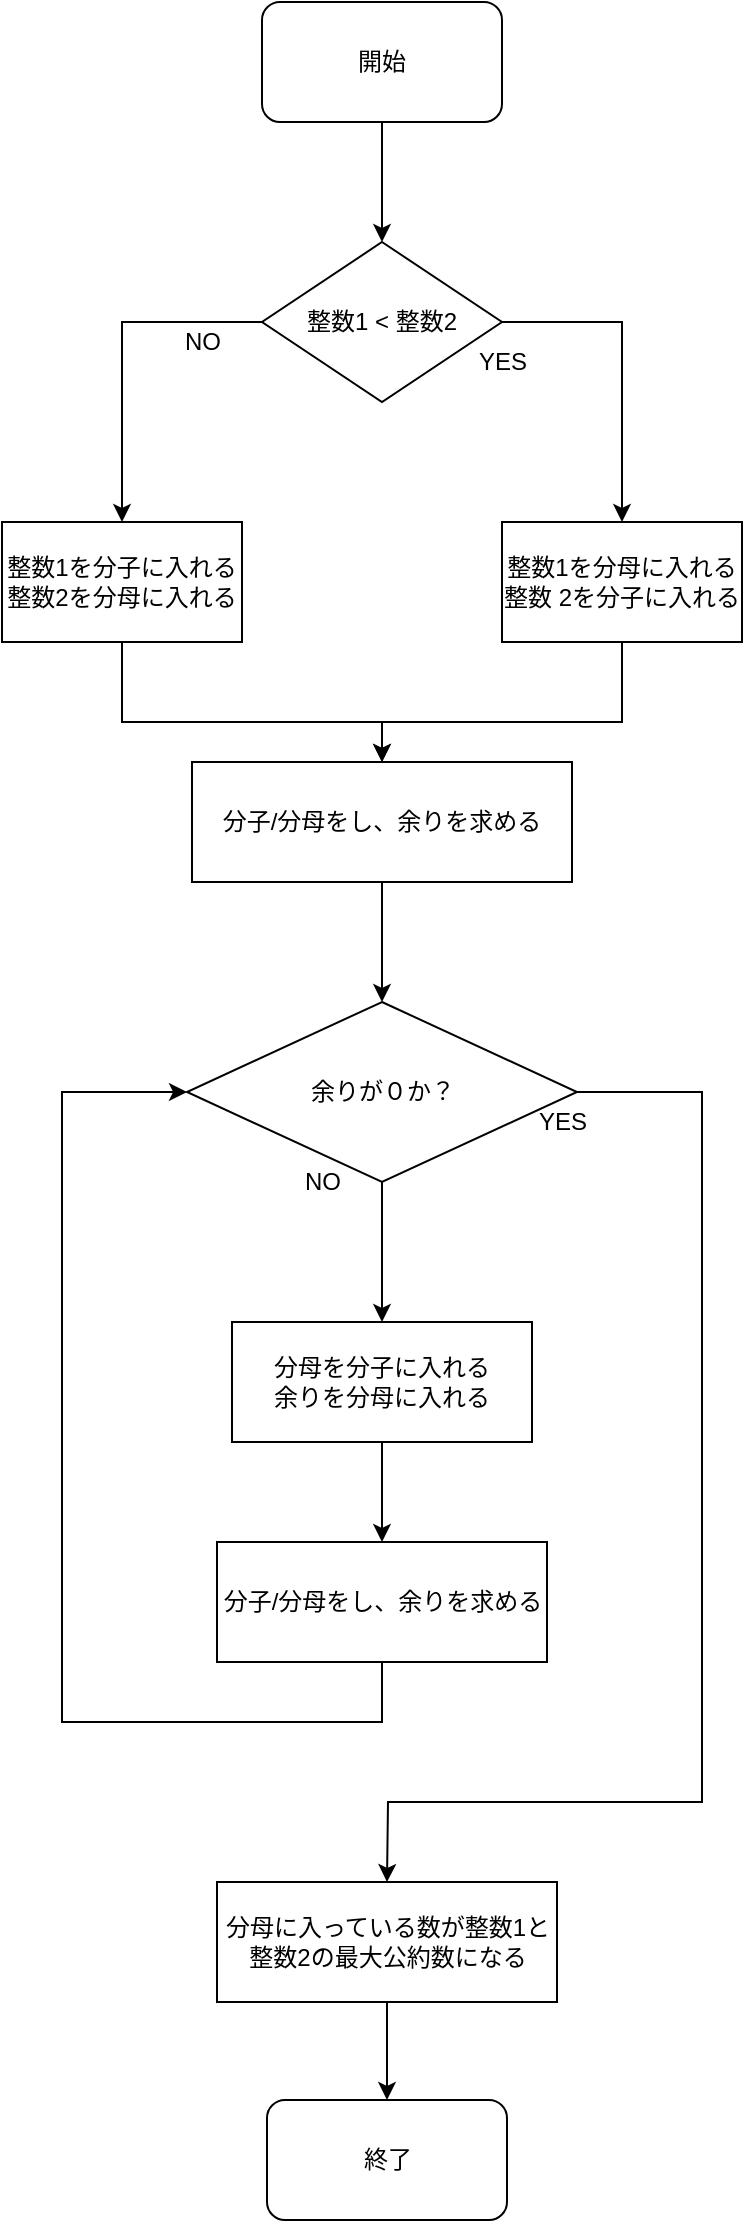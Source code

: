 <mxfile version="20.2.8" type="github">
  <diagram id="RVOYY2jHYFJpSixvRcNV" name="ページ1">
    <mxGraphModel dx="396" dy="683" grid="1" gridSize="10" guides="1" tooltips="1" connect="1" arrows="1" fold="1" page="1" pageScale="1" pageWidth="827" pageHeight="1169" math="0" shadow="0">
      <root>
        <mxCell id="0" />
        <mxCell id="1" parent="0" />
        <mxCell id="x2RMZ4j2eRnDtGqMUtwS-1" value="開始" style="rounded=1;whiteSpace=wrap;html=1;" vertex="1" parent="1">
          <mxGeometry x="140" y="60" width="120" height="60" as="geometry" />
        </mxCell>
        <mxCell id="x2RMZ4j2eRnDtGqMUtwS-2" value="整数1 &amp;lt; 整数2" style="rhombus;whiteSpace=wrap;html=1;" vertex="1" parent="1">
          <mxGeometry x="140" y="180" width="120" height="80" as="geometry" />
        </mxCell>
        <mxCell id="x2RMZ4j2eRnDtGqMUtwS-3" value="" style="endArrow=classic;html=1;rounded=0;exitX=0.5;exitY=1;exitDx=0;exitDy=0;entryX=0.5;entryY=0;entryDx=0;entryDy=0;" edge="1" parent="1" source="x2RMZ4j2eRnDtGqMUtwS-1" target="x2RMZ4j2eRnDtGqMUtwS-2">
          <mxGeometry width="50" height="50" relative="1" as="geometry">
            <mxPoint x="180" y="380" as="sourcePoint" />
            <mxPoint x="230" y="330" as="targetPoint" />
          </mxGeometry>
        </mxCell>
        <mxCell id="x2RMZ4j2eRnDtGqMUtwS-4" value="整数1を分子に入れる&lt;br&gt;整数2を分母に入れる" style="rounded=0;whiteSpace=wrap;html=1;" vertex="1" parent="1">
          <mxGeometry x="10" y="320" width="120" height="60" as="geometry" />
        </mxCell>
        <mxCell id="x2RMZ4j2eRnDtGqMUtwS-5" value="整数1を分母に入れる&lt;br&gt;整数 2を分子に入れる" style="rounded=0;whiteSpace=wrap;html=1;" vertex="1" parent="1">
          <mxGeometry x="260" y="320" width="120" height="60" as="geometry" />
        </mxCell>
        <mxCell id="x2RMZ4j2eRnDtGqMUtwS-6" value="" style="endArrow=classic;html=1;rounded=0;exitX=0;exitY=0.5;exitDx=0;exitDy=0;entryX=0.5;entryY=0;entryDx=0;entryDy=0;" edge="1" parent="1" source="x2RMZ4j2eRnDtGqMUtwS-2" target="x2RMZ4j2eRnDtGqMUtwS-4">
          <mxGeometry width="50" height="50" relative="1" as="geometry">
            <mxPoint x="180" y="410" as="sourcePoint" />
            <mxPoint x="230" y="360" as="targetPoint" />
            <Array as="points">
              <mxPoint x="70" y="220" />
            </Array>
          </mxGeometry>
        </mxCell>
        <mxCell id="x2RMZ4j2eRnDtGqMUtwS-7" value="NO" style="text;html=1;align=center;verticalAlign=middle;resizable=0;points=[];autosize=1;strokeColor=none;fillColor=none;" vertex="1" parent="1">
          <mxGeometry x="90" y="215" width="40" height="30" as="geometry" />
        </mxCell>
        <mxCell id="x2RMZ4j2eRnDtGqMUtwS-8" value="" style="endArrow=classic;html=1;rounded=0;exitX=1;exitY=0.5;exitDx=0;exitDy=0;entryX=0.5;entryY=0;entryDx=0;entryDy=0;" edge="1" parent="1" source="x2RMZ4j2eRnDtGqMUtwS-2" target="x2RMZ4j2eRnDtGqMUtwS-5">
          <mxGeometry width="50" height="50" relative="1" as="geometry">
            <mxPoint x="180" y="410" as="sourcePoint" />
            <mxPoint x="230" y="360" as="targetPoint" />
            <Array as="points">
              <mxPoint x="320" y="220" />
            </Array>
          </mxGeometry>
        </mxCell>
        <mxCell id="x2RMZ4j2eRnDtGqMUtwS-9" value="YES" style="text;html=1;align=center;verticalAlign=middle;resizable=0;points=[];autosize=1;strokeColor=none;fillColor=none;" vertex="1" parent="1">
          <mxGeometry x="235" y="225" width="50" height="30" as="geometry" />
        </mxCell>
        <mxCell id="x2RMZ4j2eRnDtGqMUtwS-10" value="分子/分母をし、余りを求める" style="rounded=0;whiteSpace=wrap;html=1;" vertex="1" parent="1">
          <mxGeometry x="105" y="440" width="190" height="60" as="geometry" />
        </mxCell>
        <mxCell id="x2RMZ4j2eRnDtGqMUtwS-11" value="" style="endArrow=classic;html=1;rounded=0;exitX=0.5;exitY=1;exitDx=0;exitDy=0;entryX=0.5;entryY=0;entryDx=0;entryDy=0;" edge="1" parent="1" source="x2RMZ4j2eRnDtGqMUtwS-4" target="x2RMZ4j2eRnDtGqMUtwS-10">
          <mxGeometry width="50" height="50" relative="1" as="geometry">
            <mxPoint x="180" y="400" as="sourcePoint" />
            <mxPoint x="230" y="350" as="targetPoint" />
            <Array as="points">
              <mxPoint x="70" y="420" />
              <mxPoint x="200" y="420" />
            </Array>
          </mxGeometry>
        </mxCell>
        <mxCell id="x2RMZ4j2eRnDtGqMUtwS-12" value="" style="endArrow=classic;html=1;rounded=0;exitX=0.5;exitY=1;exitDx=0;exitDy=0;" edge="1" parent="1" source="x2RMZ4j2eRnDtGqMUtwS-5">
          <mxGeometry width="50" height="50" relative="1" as="geometry">
            <mxPoint x="180" y="400" as="sourcePoint" />
            <mxPoint x="200" y="440" as="targetPoint" />
            <Array as="points">
              <mxPoint x="320" y="420" />
              <mxPoint x="200" y="420" />
            </Array>
          </mxGeometry>
        </mxCell>
        <mxCell id="x2RMZ4j2eRnDtGqMUtwS-13" value="余りが０か？" style="rhombus;whiteSpace=wrap;html=1;" vertex="1" parent="1">
          <mxGeometry x="102.5" y="560" width="195" height="90" as="geometry" />
        </mxCell>
        <mxCell id="x2RMZ4j2eRnDtGqMUtwS-14" value="" style="endArrow=classic;html=1;rounded=0;exitX=0.5;exitY=1;exitDx=0;exitDy=0;entryX=0.5;entryY=0;entryDx=0;entryDy=0;" edge="1" parent="1" source="x2RMZ4j2eRnDtGqMUtwS-10" target="x2RMZ4j2eRnDtGqMUtwS-13">
          <mxGeometry width="50" height="50" relative="1" as="geometry">
            <mxPoint x="180" y="740" as="sourcePoint" />
            <mxPoint x="230" y="690" as="targetPoint" />
          </mxGeometry>
        </mxCell>
        <mxCell id="x2RMZ4j2eRnDtGqMUtwS-15" value="分母を分子に入れる&lt;br&gt;余りを分母に入れる" style="rounded=0;whiteSpace=wrap;html=1;" vertex="1" parent="1">
          <mxGeometry x="125" y="720" width="150" height="60" as="geometry" />
        </mxCell>
        <mxCell id="x2RMZ4j2eRnDtGqMUtwS-16" value="分子/分母をし、余りを求める" style="rounded=0;whiteSpace=wrap;html=1;" vertex="1" parent="1">
          <mxGeometry x="117.5" y="830" width="165" height="60" as="geometry" />
        </mxCell>
        <mxCell id="x2RMZ4j2eRnDtGqMUtwS-17" value="" style="endArrow=classic;html=1;rounded=0;exitX=0.5;exitY=1;exitDx=0;exitDy=0;entryX=0.5;entryY=0;entryDx=0;entryDy=0;" edge="1" parent="1" source="x2RMZ4j2eRnDtGqMUtwS-13" target="x2RMZ4j2eRnDtGqMUtwS-15">
          <mxGeometry width="50" height="50" relative="1" as="geometry">
            <mxPoint x="180" y="730" as="sourcePoint" />
            <mxPoint x="230" y="680" as="targetPoint" />
          </mxGeometry>
        </mxCell>
        <mxCell id="x2RMZ4j2eRnDtGqMUtwS-18" value="" style="endArrow=classic;html=1;rounded=0;entryX=0.5;entryY=0;entryDx=0;entryDy=0;" edge="1" parent="1" source="x2RMZ4j2eRnDtGqMUtwS-15" target="x2RMZ4j2eRnDtGqMUtwS-16">
          <mxGeometry width="50" height="50" relative="1" as="geometry">
            <mxPoint x="180" y="730" as="sourcePoint" />
            <mxPoint x="230" y="680" as="targetPoint" />
          </mxGeometry>
        </mxCell>
        <mxCell id="x2RMZ4j2eRnDtGqMUtwS-19" value="" style="endArrow=classic;html=1;rounded=0;exitX=0.5;exitY=1;exitDx=0;exitDy=0;entryX=0;entryY=0.5;entryDx=0;entryDy=0;" edge="1" parent="1" source="x2RMZ4j2eRnDtGqMUtwS-16" target="x2RMZ4j2eRnDtGqMUtwS-13">
          <mxGeometry width="50" height="50" relative="1" as="geometry">
            <mxPoint x="180" y="730" as="sourcePoint" />
            <mxPoint x="230" y="680" as="targetPoint" />
            <Array as="points">
              <mxPoint x="200" y="920" />
              <mxPoint x="40" y="920" />
              <mxPoint x="40" y="605" />
            </Array>
          </mxGeometry>
        </mxCell>
        <mxCell id="x2RMZ4j2eRnDtGqMUtwS-20" value="NO" style="text;html=1;align=center;verticalAlign=middle;resizable=0;points=[];autosize=1;strokeColor=none;fillColor=none;" vertex="1" parent="1">
          <mxGeometry x="150" y="635" width="40" height="30" as="geometry" />
        </mxCell>
        <mxCell id="x2RMZ4j2eRnDtGqMUtwS-21" value="分母に入っている数が整数1と整数2の最大公約数になる" style="rounded=0;whiteSpace=wrap;html=1;" vertex="1" parent="1">
          <mxGeometry x="117.5" y="1000" width="170" height="60" as="geometry" />
        </mxCell>
        <mxCell id="x2RMZ4j2eRnDtGqMUtwS-22" value="" style="endArrow=classic;html=1;rounded=0;exitX=1;exitY=0.5;exitDx=0;exitDy=0;entryX=0.5;entryY=0;entryDx=0;entryDy=0;" edge="1" parent="1" source="x2RMZ4j2eRnDtGqMUtwS-13" target="x2RMZ4j2eRnDtGqMUtwS-21">
          <mxGeometry width="50" height="50" relative="1" as="geometry">
            <mxPoint x="180" y="710" as="sourcePoint" />
            <mxPoint x="230" y="660" as="targetPoint" />
            <Array as="points">
              <mxPoint x="360" y="605" />
              <mxPoint x="360" y="960" />
              <mxPoint x="203" y="960" />
            </Array>
          </mxGeometry>
        </mxCell>
        <mxCell id="x2RMZ4j2eRnDtGqMUtwS-23" value="YES" style="text;html=1;align=center;verticalAlign=middle;resizable=0;points=[];autosize=1;strokeColor=none;fillColor=none;" vertex="1" parent="1">
          <mxGeometry x="265" y="605" width="50" height="30" as="geometry" />
        </mxCell>
        <mxCell id="x2RMZ4j2eRnDtGqMUtwS-24" value="終了" style="rounded=1;whiteSpace=wrap;html=1;" vertex="1" parent="1">
          <mxGeometry x="142.5" y="1109" width="120" height="60" as="geometry" />
        </mxCell>
        <mxCell id="x2RMZ4j2eRnDtGqMUtwS-25" value="" style="endArrow=classic;html=1;rounded=0;exitX=0.5;exitY=1;exitDx=0;exitDy=0;entryX=0.5;entryY=0;entryDx=0;entryDy=0;" edge="1" parent="1" source="x2RMZ4j2eRnDtGqMUtwS-21" target="x2RMZ4j2eRnDtGqMUtwS-24">
          <mxGeometry width="50" height="50" relative="1" as="geometry">
            <mxPoint x="180" y="840" as="sourcePoint" />
            <mxPoint x="230" y="790" as="targetPoint" />
          </mxGeometry>
        </mxCell>
      </root>
    </mxGraphModel>
  </diagram>
</mxfile>
